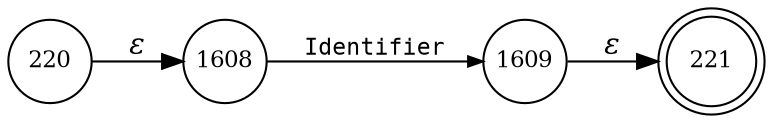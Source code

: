 digraph ATN {
rankdir=LR;
s221[fontsize=11, label="221", shape=doublecircle, fixedsize=true, width=.6];
s1608[fontsize=11,label="1608", shape=circle, fixedsize=true, width=.55, peripheries=1];
s1609[fontsize=11,label="1609", shape=circle, fixedsize=true, width=.55, peripheries=1];
s220[fontsize=11,label="220", shape=circle, fixedsize=true, width=.55, peripheries=1];
s220 -> s1608 [fontname="Times-Italic", label="&epsilon;"];
s1608 -> s1609 [fontsize=11, fontname="Courier", arrowsize=.7, label = "Identifier", arrowhead = normal];
s1609 -> s221 [fontname="Times-Italic", label="&epsilon;"];
}